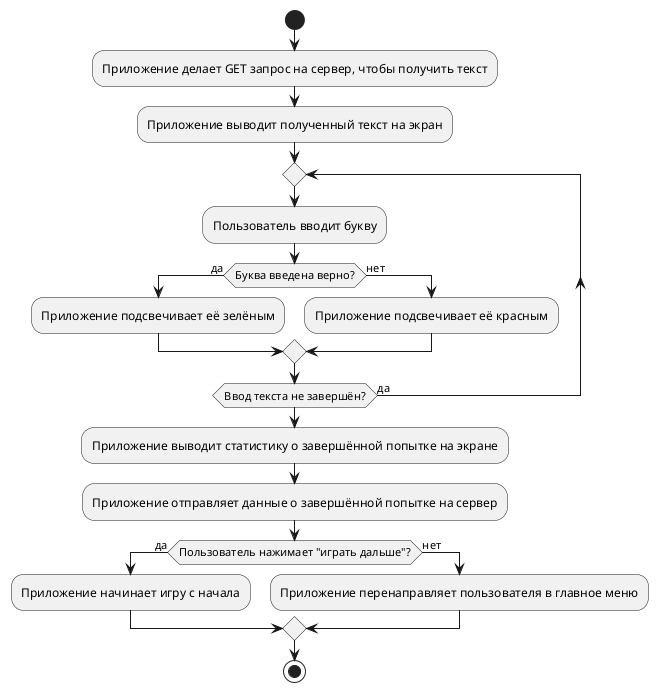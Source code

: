 @startuml
start

:Приложение делает GET запрос на сервер, чтобы получить текст;
:Приложение выводит полученный текст на экран;

repeat
    :Пользователь вводит букву;
    if (Буква введена верно?) then (да)
        :Приложение подсвечивает её зелёным;
    else (нет)
        :Приложение подсвечивает её красным;
    endif
repeat while (Ввод текста не завершён?) is (да)

:Приложение выводит статистику о завершённой попытке на экране;
:Приложение отправляет данные о завершённой попытке на сервер;

if (Пользователь нажимает "играть дальше"?) then (да)
    :Приложение начинает игру с начала;
else (нет)
    :Приложение перенаправляет пользователя в главное меню;
endif

stop
@enduml